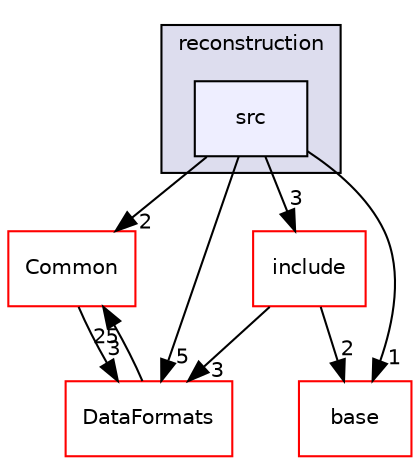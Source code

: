 digraph "/home/travis/build/AliceO2Group/AliceO2/Detectors/TOF/reconstruction/src" {
  bgcolor=transparent;
  compound=true
  node [ fontsize="10", fontname="Helvetica"];
  edge [ labelfontsize="10", labelfontname="Helvetica"];
  subgraph clusterdir_d1fec883a65fe865f3e91884d818def8 {
    graph [ bgcolor="#ddddee", pencolor="black", label="reconstruction" fontname="Helvetica", fontsize="10", URL="dir_d1fec883a65fe865f3e91884d818def8.html"]
  dir_7a8ff9736435892df123de8c32178115 [shape=box, label="src", style="filled", fillcolor="#eeeeff", pencolor="black", URL="dir_7a8ff9736435892df123de8c32178115.html"];
  }
  dir_4ab6b4cc6a7edbff49100e9123df213f [shape=box label="Common" color="red" URL="dir_4ab6b4cc6a7edbff49100e9123df213f.html"];
  dir_3dfda2b66c3c3704521dbfdd9d3caacf [shape=box label="include" color="red" URL="dir_3dfda2b66c3c3704521dbfdd9d3caacf.html"];
  dir_0189f3ad6abecd72f822a0c3914f12b2 [shape=box label="base" color="red" URL="dir_0189f3ad6abecd72f822a0c3914f12b2.html"];
  dir_2171f7ec022c5423887b07c69b2f5b48 [shape=box label="DataFormats" color="red" URL="dir_2171f7ec022c5423887b07c69b2f5b48.html"];
  dir_4ab6b4cc6a7edbff49100e9123df213f->dir_2171f7ec022c5423887b07c69b2f5b48 [headlabel="3", labeldistance=1.5 headhref="dir_000016_000054.html"];
  dir_3dfda2b66c3c3704521dbfdd9d3caacf->dir_0189f3ad6abecd72f822a0c3914f12b2 [headlabel="2", labeldistance=1.5 headhref="dir_000277_000228.html"];
  dir_3dfda2b66c3c3704521dbfdd9d3caacf->dir_2171f7ec022c5423887b07c69b2f5b48 [headlabel="3", labeldistance=1.5 headhref="dir_000277_000054.html"];
  dir_7a8ff9736435892df123de8c32178115->dir_4ab6b4cc6a7edbff49100e9123df213f [headlabel="2", labeldistance=1.5 headhref="dir_000283_000016.html"];
  dir_7a8ff9736435892df123de8c32178115->dir_3dfda2b66c3c3704521dbfdd9d3caacf [headlabel="3", labeldistance=1.5 headhref="dir_000283_000277.html"];
  dir_7a8ff9736435892df123de8c32178115->dir_0189f3ad6abecd72f822a0c3914f12b2 [headlabel="1", labeldistance=1.5 headhref="dir_000283_000228.html"];
  dir_7a8ff9736435892df123de8c32178115->dir_2171f7ec022c5423887b07c69b2f5b48 [headlabel="5", labeldistance=1.5 headhref="dir_000283_000054.html"];
  dir_2171f7ec022c5423887b07c69b2f5b48->dir_4ab6b4cc6a7edbff49100e9123df213f [headlabel="25", labeldistance=1.5 headhref="dir_000054_000016.html"];
}
